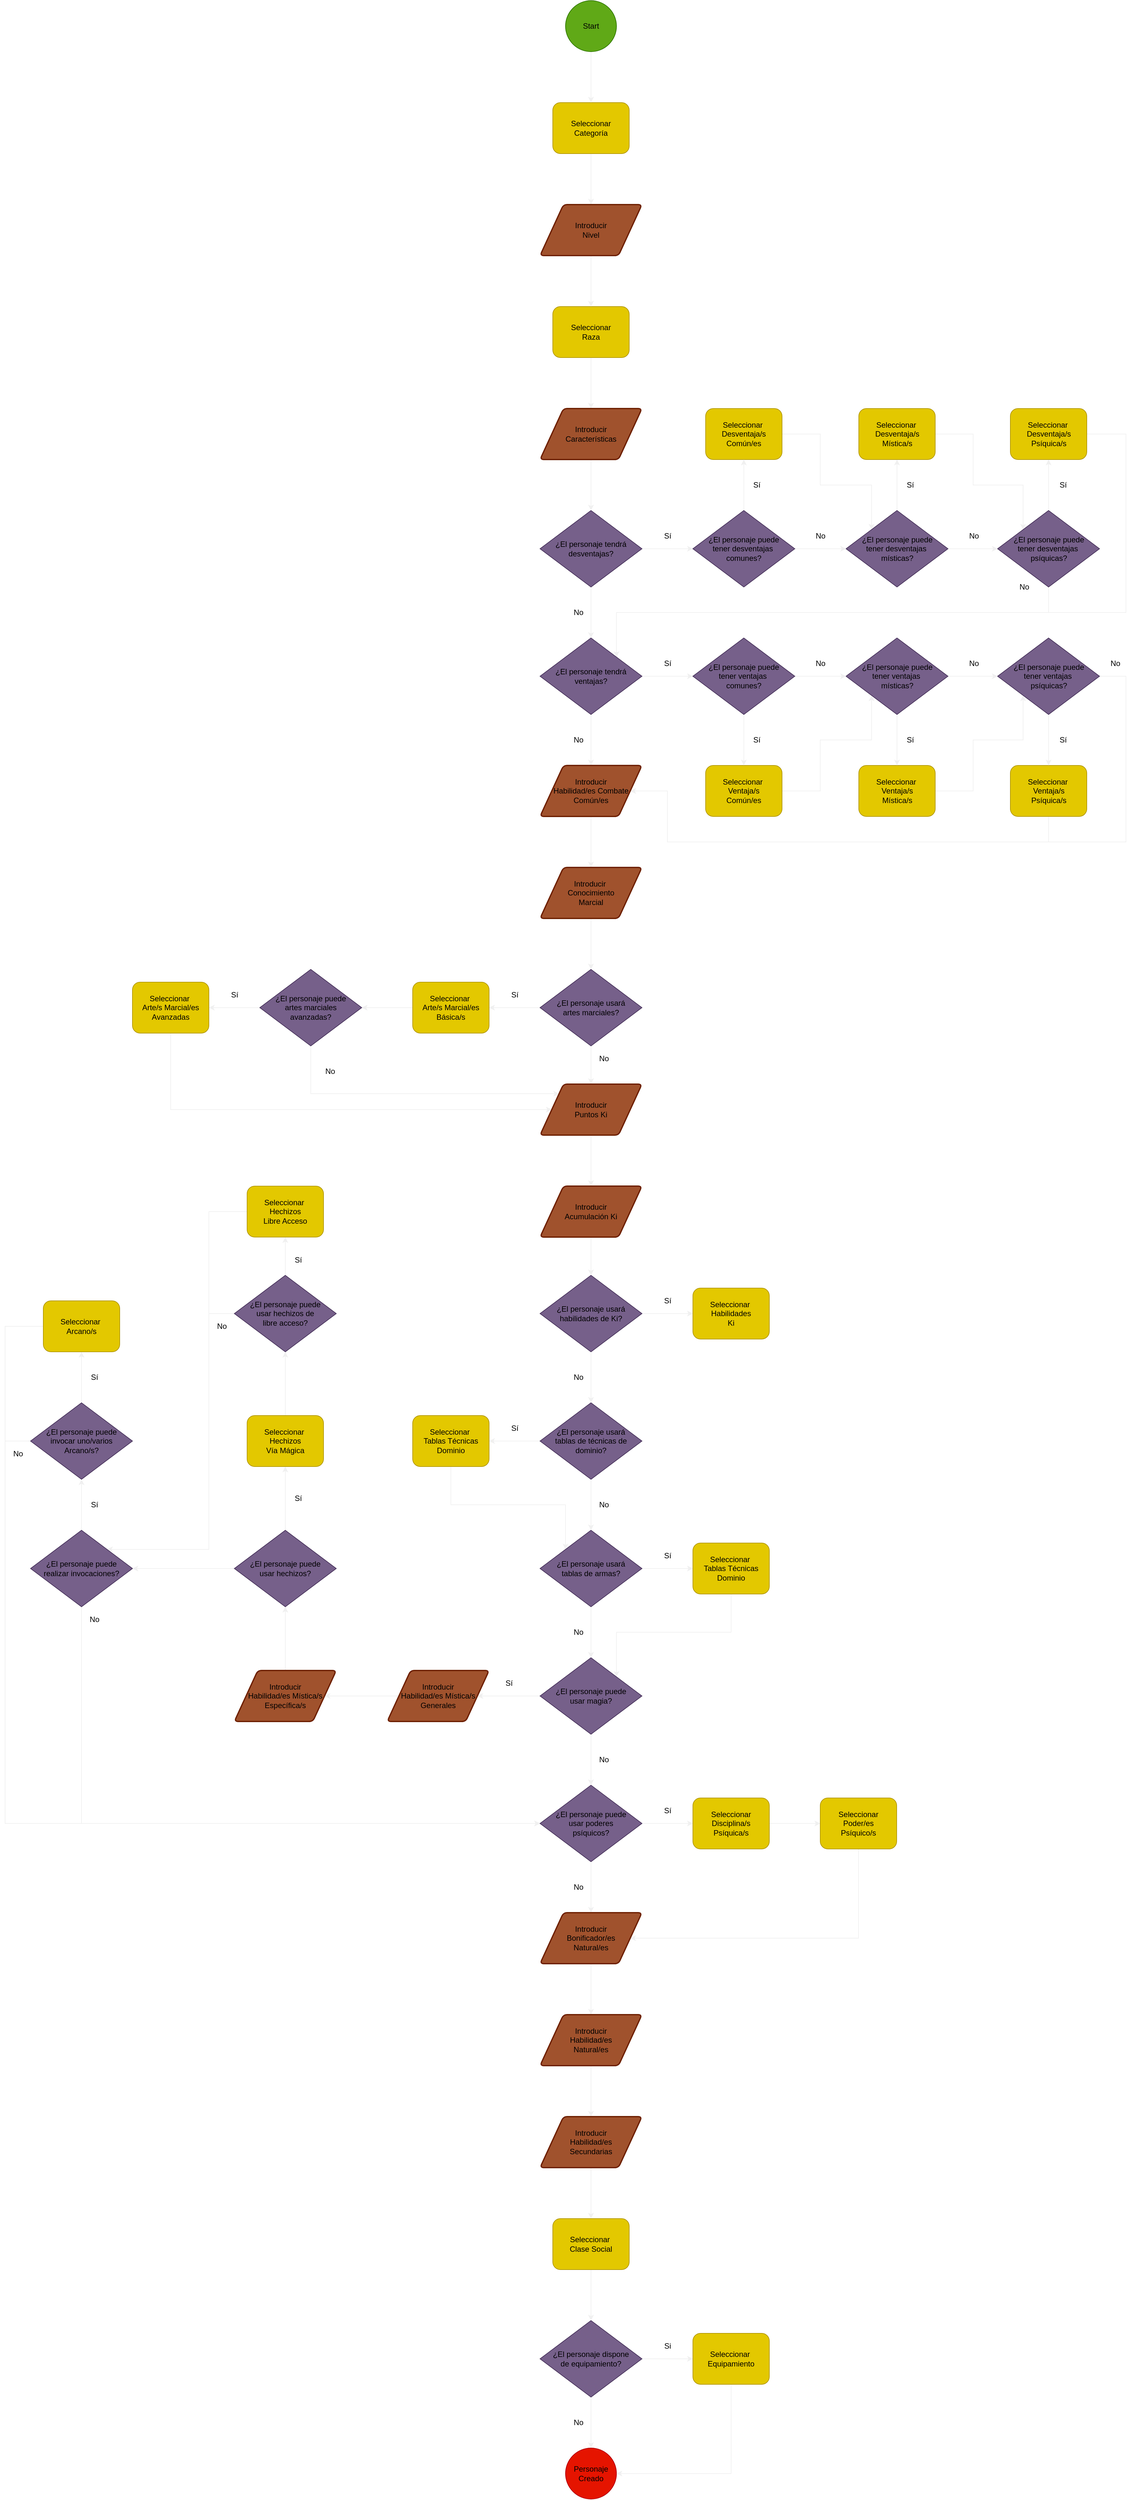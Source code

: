 <mxfile version="13.4.5" type="device"><diagram id="lwoqQ0SBSyUQaxdNrLWt" name="Página-1"><mxGraphModel dx="1185" dy="685" grid="1" gridSize="10" guides="1" tooltips="1" connect="1" arrows="1" fold="1" page="1" pageScale="1" pageWidth="3300" pageHeight="4681" math="0" shadow="0"><root><mxCell id="0"/><mxCell id="1" parent="0"/><mxCell id="J2iOC8GEkFPUIGj1anoJ-208" style="edgeStyle=orthogonalEdgeStyle;rounded=0;orthogonalLoop=1;jettySize=auto;html=1;strokeColor=#F0F0F0;fontSize=12;" edge="1" parent="1" source="J2iOC8GEkFPUIGj1anoJ-2" target="J2iOC8GEkFPUIGj1anoJ-96"><mxGeometry relative="1" as="geometry"/></mxCell><mxCell id="J2iOC8GEkFPUIGj1anoJ-2" value="&lt;font color=&quot;#000000&quot;&gt;Seleccionar&lt;br&gt;Categoría&lt;/font&gt;" style="rounded=1;whiteSpace=wrap;html=1;fillColor=#e3c800;strokeColor=#B09500;fontColor=#ffffff;" vertex="1" parent="1"><mxGeometry x="1850" y="530" width="120" height="80" as="geometry"/></mxCell><mxCell id="J2iOC8GEkFPUIGj1anoJ-210" style="edgeStyle=orthogonalEdgeStyle;rounded=0;orthogonalLoop=1;jettySize=auto;html=1;strokeColor=#F0F0F0;fontSize=12;" edge="1" parent="1" source="J2iOC8GEkFPUIGj1anoJ-5" target="J2iOC8GEkFPUIGj1anoJ-2"><mxGeometry relative="1" as="geometry"/></mxCell><mxCell id="J2iOC8GEkFPUIGj1anoJ-5" value="&lt;font color=&quot;#000000&quot;&gt;Start&lt;/font&gt;" style="ellipse;whiteSpace=wrap;html=1;aspect=fixed;fillColor=#60a917;strokeColor=#2D7600;fontColor=#ffffff;" vertex="1" parent="1"><mxGeometry x="1870" y="370" width="80" height="80" as="geometry"/></mxCell><mxCell id="J2iOC8GEkFPUIGj1anoJ-35" value="No" style="edgeStyle=orthogonalEdgeStyle;rounded=0;orthogonalLoop=1;jettySize=auto;html=1;exitX=0.5;exitY=1;exitDx=0;exitDy=0;entryX=0.5;entryY=0;entryDx=0;entryDy=0;strokeColor=#F0F0F0;fontSize=12;" edge="1" parent="1" source="J2iOC8GEkFPUIGj1anoJ-7" target="J2iOC8GEkFPUIGj1anoJ-33"><mxGeometry y="-20" relative="1" as="geometry"><mxPoint as="offset"/></mxGeometry></mxCell><mxCell id="J2iOC8GEkFPUIGj1anoJ-73" value="Sí" style="edgeStyle=orthogonalEdgeStyle;rounded=0;orthogonalLoop=1;jettySize=auto;html=1;exitX=1;exitY=0.5;exitDx=0;exitDy=0;entryX=0;entryY=0.5;entryDx=0;entryDy=0;strokeColor=#F0F0F0;fontSize=12;" edge="1" parent="1" source="J2iOC8GEkFPUIGj1anoJ-7" target="J2iOC8GEkFPUIGj1anoJ-64"><mxGeometry y="20" relative="1" as="geometry"><mxPoint as="offset"/></mxGeometry></mxCell><mxCell id="J2iOC8GEkFPUIGj1anoJ-7" value="&lt;font color=&quot;#000000&quot;&gt;¿El personaje tendrá&lt;br&gt;desventajas?&lt;/font&gt;" style="rhombus;whiteSpace=wrap;html=1;fillColor=#76608a;strokeColor=#432D57;fontColor=#ffffff;" vertex="1" parent="1"><mxGeometry x="1830" y="1170" width="160" height="120" as="geometry"/></mxCell><mxCell id="J2iOC8GEkFPUIGj1anoJ-206" style="edgeStyle=orthogonalEdgeStyle;rounded=0;orthogonalLoop=1;jettySize=auto;html=1;strokeColor=#F0F0F0;fontSize=12;" edge="1" parent="1" source="J2iOC8GEkFPUIGj1anoJ-8" target="J2iOC8GEkFPUIGj1anoJ-99"><mxGeometry relative="1" as="geometry"/></mxCell><mxCell id="J2iOC8GEkFPUIGj1anoJ-8" value="&lt;font color=&quot;#000000&quot;&gt;Seleccionar&lt;br&gt;Raza&lt;br&gt;&lt;/font&gt;" style="rounded=1;whiteSpace=wrap;html=1;fillColor=#e3c800;strokeColor=#B09500;fontColor=#ffffff;" vertex="1" parent="1"><mxGeometry x="1850" y="850" width="120" height="80" as="geometry"/></mxCell><mxCell id="J2iOC8GEkFPUIGj1anoJ-78" style="edgeStyle=orthogonalEdgeStyle;rounded=0;orthogonalLoop=1;jettySize=auto;html=1;exitX=1;exitY=0.5;exitDx=0;exitDy=0;entryX=0;entryY=0;entryDx=0;entryDy=0;strokeColor=#F0F0F0;fontSize=12;" edge="1" parent="1" source="J2iOC8GEkFPUIGj1anoJ-15" target="J2iOC8GEkFPUIGj1anoJ-19"><mxGeometry relative="1" as="geometry"><Array as="points"><mxPoint x="2270" y="1050"/><mxPoint x="2270" y="1130"/><mxPoint x="2351" y="1130"/></Array></mxGeometry></mxCell><mxCell id="J2iOC8GEkFPUIGj1anoJ-15" value="&lt;font color=&quot;#000000&quot;&gt;Seleccionar&amp;nbsp;&lt;br&gt;Desventaja/s&lt;br&gt;Común/es&lt;br&gt;&lt;/font&gt;" style="rounded=1;whiteSpace=wrap;html=1;fillColor=#e3c800;strokeColor=#B09500;fontColor=#ffffff;" vertex="1" parent="1"><mxGeometry x="2090" y="1010" width="120" height="80" as="geometry"/></mxCell><mxCell id="J2iOC8GEkFPUIGj1anoJ-69" value="No" style="edgeStyle=orthogonalEdgeStyle;rounded=0;orthogonalLoop=1;jettySize=auto;html=1;entryX=0;entryY=0.5;entryDx=0;entryDy=0;strokeColor=#F0F0F0;fontSize=12;" edge="1" parent="1" source="J2iOC8GEkFPUIGj1anoJ-19" target="J2iOC8GEkFPUIGj1anoJ-26"><mxGeometry x="0.013" y="20" relative="1" as="geometry"><mxPoint x="1" as="offset"/></mxGeometry></mxCell><mxCell id="J2iOC8GEkFPUIGj1anoJ-72" value="Sí" style="edgeStyle=orthogonalEdgeStyle;rounded=0;orthogonalLoop=1;jettySize=auto;html=1;exitX=0.5;exitY=0;exitDx=0;exitDy=0;entryX=0.5;entryY=1;entryDx=0;entryDy=0;strokeColor=#F0F0F0;fontSize=12;" edge="1" parent="1" source="J2iOC8GEkFPUIGj1anoJ-19" target="J2iOC8GEkFPUIGj1anoJ-25"><mxGeometry y="-19" relative="1" as="geometry"><mxPoint x="1" as="offset"/></mxGeometry></mxCell><mxCell id="J2iOC8GEkFPUIGj1anoJ-19" value="&lt;font color=&quot;#000000&quot; style=&quot;line-height: 120%&quot;&gt;¿El personaje puede &lt;br&gt;tener desventajas&amp;nbsp;&lt;br&gt;místicas?&lt;br&gt;&lt;/font&gt;" style="rhombus;whiteSpace=wrap;html=1;fillColor=#76608a;strokeColor=#432D57;fontColor=#ffffff;" vertex="1" parent="1"><mxGeometry x="2310.5" y="1170" width="160" height="120" as="geometry"/></mxCell><mxCell id="J2iOC8GEkFPUIGj1anoJ-79" style="edgeStyle=orthogonalEdgeStyle;rounded=0;orthogonalLoop=1;jettySize=auto;html=1;exitX=1;exitY=0.5;exitDx=0;exitDy=0;entryX=0;entryY=0;entryDx=0;entryDy=0;strokeColor=#F0F0F0;fontSize=12;" edge="1" parent="1" source="J2iOC8GEkFPUIGj1anoJ-25" target="J2iOC8GEkFPUIGj1anoJ-26"><mxGeometry relative="1" as="geometry"><Array as="points"><mxPoint x="2510" y="1050"/><mxPoint x="2510" y="1130"/><mxPoint x="2589" y="1130"/></Array></mxGeometry></mxCell><mxCell id="J2iOC8GEkFPUIGj1anoJ-25" value="&lt;font color=&quot;#000000&quot;&gt;Seleccionar&amp;nbsp;&lt;br&gt;Desventaja/s&lt;br&gt;Mística/s&lt;br&gt;&lt;/font&gt;" style="rounded=1;whiteSpace=wrap;html=1;fillColor=#e3c800;strokeColor=#B09500;fontColor=#ffffff;" vertex="1" parent="1"><mxGeometry x="2330.5" y="1010" width="120" height="80" as="geometry"/></mxCell><mxCell id="J2iOC8GEkFPUIGj1anoJ-70" value="No" style="edgeStyle=orthogonalEdgeStyle;rounded=0;orthogonalLoop=1;jettySize=auto;html=1;entryX=1;entryY=0;entryDx=0;entryDy=0;strokeColor=#F0F0F0;fontSize=12;" edge="1" parent="1" source="J2iOC8GEkFPUIGj1anoJ-26" target="J2iOC8GEkFPUIGj1anoJ-33"><mxGeometry x="-0.801" y="-40" relative="1" as="geometry"><Array as="points"><mxPoint x="2629" y="1330"/><mxPoint x="1950" y="1330"/></Array><mxPoint as="offset"/></mxGeometry></mxCell><mxCell id="J2iOC8GEkFPUIGj1anoJ-74" value="Sí" style="edgeStyle=orthogonalEdgeStyle;rounded=0;orthogonalLoop=1;jettySize=auto;html=1;exitX=0.5;exitY=0;exitDx=0;exitDy=0;entryX=0.5;entryY=1;entryDx=0;entryDy=0;strokeColor=#F0F0F0;fontSize=12;" edge="1" parent="1" source="J2iOC8GEkFPUIGj1anoJ-26" target="J2iOC8GEkFPUIGj1anoJ-30"><mxGeometry y="-21" relative="1" as="geometry"><mxPoint x="1" as="offset"/></mxGeometry></mxCell><mxCell id="J2iOC8GEkFPUIGj1anoJ-26" value="&lt;font color=&quot;#000000&quot; style=&quot;line-height: 120%&quot;&gt;¿El personaje puede &lt;br&gt;tener desventajas&amp;nbsp;&lt;br&gt;psíquicas?&lt;br&gt;&lt;/font&gt;" style="rhombus;whiteSpace=wrap;html=1;fillColor=#76608a;strokeColor=#432D57;fontColor=#ffffff;" vertex="1" parent="1"><mxGeometry x="2548.5" y="1170" width="160" height="120" as="geometry"/></mxCell><mxCell id="J2iOC8GEkFPUIGj1anoJ-71" style="edgeStyle=orthogonalEdgeStyle;rounded=0;orthogonalLoop=1;jettySize=auto;html=1;entryX=1;entryY=0;entryDx=0;entryDy=0;strokeColor=#F0F0F0;fontSize=12;" edge="1" parent="1" source="J2iOC8GEkFPUIGj1anoJ-30" target="J2iOC8GEkFPUIGj1anoJ-33"><mxGeometry relative="1" as="geometry"><Array as="points"><mxPoint x="2750" y="1050"/><mxPoint x="2750" y="1330"/><mxPoint x="1950" y="1330"/></Array></mxGeometry></mxCell><mxCell id="J2iOC8GEkFPUIGj1anoJ-30" value="&lt;font color=&quot;#000000&quot;&gt;Seleccionar&amp;nbsp;&lt;br&gt;Desventaja/s&lt;br&gt;Psíquica/s&lt;br&gt;&lt;/font&gt;" style="rounded=1;whiteSpace=wrap;html=1;fillColor=#e3c800;strokeColor=#B09500;fontColor=#ffffff;" vertex="1" parent="1"><mxGeometry x="2568.5" y="1010" width="120" height="80" as="geometry"/></mxCell><mxCell id="J2iOC8GEkFPUIGj1anoJ-80" value="Sí" style="edgeStyle=orthogonalEdgeStyle;rounded=0;orthogonalLoop=1;jettySize=auto;html=1;entryX=0;entryY=0.5;entryDx=0;entryDy=0;strokeColor=#F0F0F0;fontSize=12;" edge="1" parent="1" source="J2iOC8GEkFPUIGj1anoJ-33" target="J2iOC8GEkFPUIGj1anoJ-75"><mxGeometry y="20" relative="1" as="geometry"><mxPoint as="offset"/></mxGeometry></mxCell><mxCell id="J2iOC8GEkFPUIGj1anoJ-125" value="No" style="edgeStyle=orthogonalEdgeStyle;rounded=0;orthogonalLoop=1;jettySize=auto;html=1;strokeColor=#F0F0F0;fontSize=12;" edge="1" parent="1" source="J2iOC8GEkFPUIGj1anoJ-33" target="J2iOC8GEkFPUIGj1anoJ-104"><mxGeometry y="-20" relative="1" as="geometry"><mxPoint as="offset"/></mxGeometry></mxCell><mxCell id="J2iOC8GEkFPUIGj1anoJ-33" value="&lt;font color=&quot;#000000&quot;&gt;¿El personaje tendrá&lt;br&gt;ventajas?&lt;/font&gt;" style="rhombus;whiteSpace=wrap;html=1;fillColor=#76608a;strokeColor=#432D57;fontColor=#ffffff;" vertex="1" parent="1"><mxGeometry x="1830" y="1370" width="160" height="120" as="geometry"/></mxCell><mxCell id="J2iOC8GEkFPUIGj1anoJ-34" style="edgeStyle=orthogonalEdgeStyle;rounded=0;orthogonalLoop=1;jettySize=auto;html=1;exitX=0.5;exitY=1;exitDx=0;exitDy=0;strokeColor=#F0F0F0;fontSize=12;" edge="1" parent="1" source="J2iOC8GEkFPUIGj1anoJ-26" target="J2iOC8GEkFPUIGj1anoJ-26"><mxGeometry relative="1" as="geometry"/></mxCell><mxCell id="J2iOC8GEkFPUIGj1anoJ-84" style="edgeStyle=orthogonalEdgeStyle;rounded=0;orthogonalLoop=1;jettySize=auto;html=1;exitX=1;exitY=0.5;exitDx=0;exitDy=0;entryX=0;entryY=1;entryDx=0;entryDy=0;strokeColor=#F0F0F0;fontSize=12;" edge="1" parent="1" source="J2iOC8GEkFPUIGj1anoJ-42" target="J2iOC8GEkFPUIGj1anoJ-48"><mxGeometry relative="1" as="geometry"><Array as="points"><mxPoint x="2270" y="1610"/><mxPoint x="2270" y="1530"/><mxPoint x="2351" y="1530"/></Array></mxGeometry></mxCell><mxCell id="J2iOC8GEkFPUIGj1anoJ-42" value="&lt;font color=&quot;#000000&quot;&gt;Seleccionar&amp;nbsp;&lt;br&gt;Ventaja/s&lt;br&gt;Común/es&lt;br&gt;&lt;/font&gt;" style="rounded=1;whiteSpace=wrap;html=1;fillColor=#e3c800;strokeColor=#B09500;fontColor=#ffffff;" vertex="1" parent="1"><mxGeometry x="2090" y="1570" width="120" height="80" as="geometry"/></mxCell><mxCell id="J2iOC8GEkFPUIGj1anoJ-87" style="edgeStyle=orthogonalEdgeStyle;rounded=0;orthogonalLoop=1;jettySize=auto;html=1;entryX=0;entryY=1;entryDx=0;entryDy=0;strokeColor=#F0F0F0;fontSize=12;" edge="1" parent="1" source="J2iOC8GEkFPUIGj1anoJ-43" target="J2iOC8GEkFPUIGj1anoJ-51"><mxGeometry relative="1" as="geometry"><Array as="points"><mxPoint x="2510" y="1610"/><mxPoint x="2510" y="1530"/><mxPoint x="2589" y="1530"/></Array></mxGeometry></mxCell><mxCell id="J2iOC8GEkFPUIGj1anoJ-43" value="&lt;font color=&quot;#000000&quot;&gt;Seleccionar&amp;nbsp;&lt;br&gt;Ventaja/s&lt;br&gt;Mística/s&lt;br&gt;&lt;/font&gt;" style="rounded=1;whiteSpace=wrap;html=1;fillColor=#e3c800;strokeColor=#B09500;fontColor=#ffffff;" vertex="1" parent="1"><mxGeometry x="2330.5" y="1570" width="120" height="80" as="geometry"/></mxCell><mxCell id="J2iOC8GEkFPUIGj1anoJ-124" style="edgeStyle=orthogonalEdgeStyle;rounded=0;orthogonalLoop=1;jettySize=auto;html=1;exitX=0.5;exitY=1;exitDx=0;exitDy=0;strokeColor=#F0F0F0;fontSize=12;" edge="1" parent="1" source="J2iOC8GEkFPUIGj1anoJ-44" target="J2iOC8GEkFPUIGj1anoJ-104"><mxGeometry relative="1" as="geometry"><Array as="points"><mxPoint x="2629" y="1690"/><mxPoint x="2030" y="1690"/><mxPoint x="2030" y="1610"/></Array></mxGeometry></mxCell><mxCell id="J2iOC8GEkFPUIGj1anoJ-44" value="&lt;font color=&quot;#000000&quot;&gt;Seleccionar&amp;nbsp;&lt;br&gt;Ventaja/s&lt;br&gt;Psíquica/s&lt;br&gt;&lt;/font&gt;" style="rounded=1;whiteSpace=wrap;html=1;fillColor=#e3c800;strokeColor=#B09500;fontColor=#ffffff;" vertex="1" parent="1"><mxGeometry x="2568.5" y="1570" width="120" height="80" as="geometry"/></mxCell><mxCell id="J2iOC8GEkFPUIGj1anoJ-83" value="No" style="edgeStyle=orthogonalEdgeStyle;rounded=0;orthogonalLoop=1;jettySize=auto;html=1;strokeColor=#F0F0F0;fontSize=12;" edge="1" parent="1" source="J2iOC8GEkFPUIGj1anoJ-48" target="J2iOC8GEkFPUIGj1anoJ-51"><mxGeometry x="0.013" y="20" relative="1" as="geometry"><mxPoint x="1" as="offset"/></mxGeometry></mxCell><mxCell id="J2iOC8GEkFPUIGj1anoJ-85" value="Sí" style="edgeStyle=orthogonalEdgeStyle;rounded=0;orthogonalLoop=1;jettySize=auto;html=1;exitX=0.5;exitY=1;exitDx=0;exitDy=0;strokeColor=#F0F0F0;fontSize=12;" edge="1" parent="1" source="J2iOC8GEkFPUIGj1anoJ-48" target="J2iOC8GEkFPUIGj1anoJ-43"><mxGeometry y="20" relative="1" as="geometry"><mxPoint as="offset"/></mxGeometry></mxCell><mxCell id="J2iOC8GEkFPUIGj1anoJ-48" value="&lt;font color=&quot;#000000&quot; style=&quot;line-height: 120%&quot;&gt;¿El personaje puede &lt;br&gt;tener ventajas&amp;nbsp;&lt;br&gt;místicas?&lt;br&gt;&lt;/font&gt;" style="rhombus;whiteSpace=wrap;html=1;fillColor=#76608a;strokeColor=#432D57;fontColor=#ffffff;" vertex="1" parent="1"><mxGeometry x="2310.5" y="1370" width="160" height="120" as="geometry"/></mxCell><mxCell id="J2iOC8GEkFPUIGj1anoJ-86" value="Sí" style="edgeStyle=orthogonalEdgeStyle;rounded=0;orthogonalLoop=1;jettySize=auto;html=1;exitX=0.5;exitY=1;exitDx=0;exitDy=0;entryX=0.5;entryY=0;entryDx=0;entryDy=0;strokeColor=#F0F0F0;fontSize=12;" edge="1" parent="1" source="J2iOC8GEkFPUIGj1anoJ-51" target="J2iOC8GEkFPUIGj1anoJ-44"><mxGeometry y="22" relative="1" as="geometry"><mxPoint as="offset"/></mxGeometry></mxCell><mxCell id="J2iOC8GEkFPUIGj1anoJ-121" value="No" style="edgeStyle=orthogonalEdgeStyle;rounded=0;orthogonalLoop=1;jettySize=auto;html=1;exitX=1;exitY=0.5;exitDx=0;exitDy=0;strokeColor=#F0F0F0;fontSize=12;" edge="1" parent="1" source="J2iOC8GEkFPUIGj1anoJ-51" target="J2iOC8GEkFPUIGj1anoJ-104"><mxGeometry x="-0.96" y="20" relative="1" as="geometry"><Array as="points"><mxPoint x="2750" y="1430"/><mxPoint x="2750" y="1690"/><mxPoint x="2030" y="1690"/><mxPoint x="2030" y="1610"/></Array><mxPoint x="1" as="offset"/></mxGeometry></mxCell><mxCell id="J2iOC8GEkFPUIGj1anoJ-51" value="&lt;font color=&quot;#000000&quot; style=&quot;line-height: 120%&quot;&gt;¿El personaje puede &lt;br&gt;tener ventajas&amp;nbsp;&lt;br&gt;psíquicas?&lt;br&gt;&lt;/font&gt;" style="rhombus;whiteSpace=wrap;html=1;fillColor=#76608a;strokeColor=#432D57;fontColor=#ffffff;" vertex="1" parent="1"><mxGeometry x="2548.5" y="1370" width="160" height="120" as="geometry"/></mxCell><mxCell id="J2iOC8GEkFPUIGj1anoJ-53" style="edgeStyle=orthogonalEdgeStyle;rounded=0;orthogonalLoop=1;jettySize=auto;html=1;exitX=0.5;exitY=1;exitDx=0;exitDy=0;strokeColor=#F0F0F0;fontSize=12;" edge="1" parent="1" source="J2iOC8GEkFPUIGj1anoJ-51" target="J2iOC8GEkFPUIGj1anoJ-51"><mxGeometry relative="1" as="geometry"/></mxCell><mxCell id="J2iOC8GEkFPUIGj1anoJ-76" value="No" style="edgeStyle=orthogonalEdgeStyle;rounded=0;orthogonalLoop=1;jettySize=auto;html=1;exitX=1;exitY=0.5;exitDx=0;exitDy=0;strokeColor=#F0F0F0;fontSize=12;" edge="1" parent="1" source="J2iOC8GEkFPUIGj1anoJ-64" target="J2iOC8GEkFPUIGj1anoJ-19"><mxGeometry x="-0.006" y="20" relative="1" as="geometry"><mxPoint x="2310" y="1230" as="targetPoint"/><mxPoint as="offset"/></mxGeometry></mxCell><mxCell id="J2iOC8GEkFPUIGj1anoJ-77" value="Sí" style="edgeStyle=orthogonalEdgeStyle;rounded=0;orthogonalLoop=1;jettySize=auto;html=1;exitX=0.5;exitY=0;exitDx=0;exitDy=0;strokeColor=#F0F0F0;fontSize=12;" edge="1" parent="1" source="J2iOC8GEkFPUIGj1anoJ-64" target="J2iOC8GEkFPUIGj1anoJ-15"><mxGeometry y="-20" relative="1" as="geometry"><mxPoint as="offset"/></mxGeometry></mxCell><mxCell id="J2iOC8GEkFPUIGj1anoJ-64" value="&lt;font color=&quot;#000000&quot; style=&quot;line-height: 120%&quot;&gt;¿El personaje puede &lt;br&gt;tener desventajas&amp;nbsp;&lt;br&gt;comunes?&lt;br&gt;&lt;/font&gt;" style="rhombus;whiteSpace=wrap;html=1;fillColor=#76608a;strokeColor=#432D57;fontColor=#ffffff;" vertex="1" parent="1"><mxGeometry x="2070" y="1170" width="160" height="120" as="geometry"/></mxCell><mxCell id="J2iOC8GEkFPUIGj1anoJ-81" value="Sí" style="edgeStyle=orthogonalEdgeStyle;rounded=0;orthogonalLoop=1;jettySize=auto;html=1;exitX=0.5;exitY=1;exitDx=0;exitDy=0;strokeColor=#F0F0F0;fontSize=12;" edge="1" parent="1" source="J2iOC8GEkFPUIGj1anoJ-75" target="J2iOC8GEkFPUIGj1anoJ-42"><mxGeometry y="20" relative="1" as="geometry"><mxPoint as="offset"/></mxGeometry></mxCell><mxCell id="J2iOC8GEkFPUIGj1anoJ-82" value="No" style="edgeStyle=orthogonalEdgeStyle;rounded=0;orthogonalLoop=1;jettySize=auto;html=1;exitX=1;exitY=0.5;exitDx=0;exitDy=0;strokeColor=#F0F0F0;fontSize=12;" edge="1" parent="1" source="J2iOC8GEkFPUIGj1anoJ-75" target="J2iOC8GEkFPUIGj1anoJ-48"><mxGeometry x="-0.006" y="20" relative="1" as="geometry"><mxPoint as="offset"/></mxGeometry></mxCell><mxCell id="J2iOC8GEkFPUIGj1anoJ-75" value="&lt;font color=&quot;#000000&quot; style=&quot;line-height: 120%&quot;&gt;¿El personaje puede &lt;br&gt;tener ventajas&amp;nbsp;&lt;br&gt;comunes?&lt;br&gt;&lt;/font&gt;" style="rhombus;whiteSpace=wrap;html=1;fillColor=#76608a;strokeColor=#432D57;fontColor=#ffffff;" vertex="1" parent="1"><mxGeometry x="2070" y="1370" width="160" height="120" as="geometry"/></mxCell><mxCell id="J2iOC8GEkFPUIGj1anoJ-209" style="edgeStyle=orthogonalEdgeStyle;rounded=0;orthogonalLoop=1;jettySize=auto;html=1;strokeColor=#F0F0F0;fontSize=12;" edge="1" parent="1" source="J2iOC8GEkFPUIGj1anoJ-96" target="J2iOC8GEkFPUIGj1anoJ-8"><mxGeometry relative="1" as="geometry"/></mxCell><mxCell id="J2iOC8GEkFPUIGj1anoJ-96" value="&lt;font color=&quot;#000000&quot;&gt;Introducir&lt;br&gt;Nivel&lt;/font&gt;" style="shape=parallelogram;html=1;strokeWidth=2;perimeter=parallelogramPerimeter;whiteSpace=wrap;rounded=1;arcSize=12;size=0.23;fillColor=#a0522d;strokeColor=#6D1F00;fontColor=#ffffff;" vertex="1" parent="1"><mxGeometry x="1830" y="690" width="160" height="80" as="geometry"/></mxCell><mxCell id="J2iOC8GEkFPUIGj1anoJ-204" style="edgeStyle=orthogonalEdgeStyle;rounded=0;orthogonalLoop=1;jettySize=auto;html=1;strokeColor=#F0F0F0;fontSize=12;" edge="1" parent="1" source="J2iOC8GEkFPUIGj1anoJ-99" target="J2iOC8GEkFPUIGj1anoJ-7"><mxGeometry relative="1" as="geometry"/></mxCell><mxCell id="J2iOC8GEkFPUIGj1anoJ-99" value="&lt;font color=&quot;#000000&quot;&gt;Introducir&lt;br&gt;Características&lt;br&gt;&lt;/font&gt;" style="shape=parallelogram;html=1;strokeWidth=2;perimeter=parallelogramPerimeter;whiteSpace=wrap;rounded=1;arcSize=12;size=0.23;fillColor=#a0522d;strokeColor=#6D1F00;fontColor=#ffffff;" vertex="1" parent="1"><mxGeometry x="1830" y="1010" width="160" height="80" as="geometry"/></mxCell><mxCell id="J2iOC8GEkFPUIGj1anoJ-107" style="edgeStyle=orthogonalEdgeStyle;rounded=0;orthogonalLoop=1;jettySize=auto;html=1;strokeColor=#F0F0F0;fontSize=12;" edge="1" parent="1" source="J2iOC8GEkFPUIGj1anoJ-104" target="J2iOC8GEkFPUIGj1anoJ-106"><mxGeometry relative="1" as="geometry"/></mxCell><mxCell id="J2iOC8GEkFPUIGj1anoJ-104" value="&lt;font color=&quot;#000000&quot;&gt;Introducir&lt;br&gt;Habilidad/es Combate&lt;br&gt;Común/es&lt;br&gt;&lt;/font&gt;" style="shape=parallelogram;html=1;strokeWidth=2;perimeter=parallelogramPerimeter;whiteSpace=wrap;rounded=1;arcSize=12;size=0.23;fillColor=#a0522d;strokeColor=#6D1F00;fontColor=#ffffff;" vertex="1" parent="1"><mxGeometry x="1830" y="1570" width="160" height="80" as="geometry"/></mxCell><mxCell id="J2iOC8GEkFPUIGj1anoJ-109" style="edgeStyle=orthogonalEdgeStyle;rounded=0;orthogonalLoop=1;jettySize=auto;html=1;entryX=0.5;entryY=0;entryDx=0;entryDy=0;strokeColor=#F0F0F0;fontSize=12;" edge="1" parent="1" source="J2iOC8GEkFPUIGj1anoJ-106" target="J2iOC8GEkFPUIGj1anoJ-108"><mxGeometry relative="1" as="geometry"/></mxCell><mxCell id="J2iOC8GEkFPUIGj1anoJ-106" value="&lt;font color=&quot;#000000&quot;&gt;Introducir&amp;nbsp;&lt;br&gt;Conocimiento &lt;br&gt;Marcial&lt;br&gt;&lt;/font&gt;" style="shape=parallelogram;html=1;strokeWidth=2;perimeter=parallelogramPerimeter;whiteSpace=wrap;rounded=1;arcSize=12;size=0.23;fillColor=#a0522d;strokeColor=#6D1F00;fontColor=#ffffff;" vertex="1" parent="1"><mxGeometry x="1830" y="1730" width="160" height="80" as="geometry"/></mxCell><mxCell id="J2iOC8GEkFPUIGj1anoJ-111" value="Sí" style="edgeStyle=orthogonalEdgeStyle;rounded=0;orthogonalLoop=1;jettySize=auto;html=1;strokeColor=#F0F0F0;fontSize=12;" edge="1" parent="1" source="J2iOC8GEkFPUIGj1anoJ-108" target="J2iOC8GEkFPUIGj1anoJ-110"><mxGeometry y="-20" relative="1" as="geometry"><mxPoint as="offset"/></mxGeometry></mxCell><mxCell id="J2iOC8GEkFPUIGj1anoJ-119" value="No" style="edgeStyle=orthogonalEdgeStyle;rounded=0;orthogonalLoop=1;jettySize=auto;html=1;exitX=0.5;exitY=1;exitDx=0;exitDy=0;strokeColor=#F0F0F0;fontSize=12;" edge="1" parent="1" source="J2iOC8GEkFPUIGj1anoJ-108" target="J2iOC8GEkFPUIGj1anoJ-126"><mxGeometry x="-0.333" y="20" relative="1" as="geometry"><mxPoint x="1910" y="2090" as="targetPoint"/><mxPoint as="offset"/></mxGeometry></mxCell><mxCell id="J2iOC8GEkFPUIGj1anoJ-108" value="&lt;font color=&quot;#000000&quot;&gt;¿El personaje usará&lt;br&gt;artes marciales?&lt;/font&gt;" style="rhombus;whiteSpace=wrap;html=1;fillColor=#76608a;strokeColor=#432D57;fontColor=#ffffff;" vertex="1" parent="1"><mxGeometry x="1830" y="1890" width="160" height="120" as="geometry"/></mxCell><mxCell id="J2iOC8GEkFPUIGj1anoJ-113" style="edgeStyle=orthogonalEdgeStyle;rounded=0;orthogonalLoop=1;jettySize=auto;html=1;strokeColor=#F0F0F0;fontSize=12;" edge="1" parent="1" source="J2iOC8GEkFPUIGj1anoJ-110" target="J2iOC8GEkFPUIGj1anoJ-112"><mxGeometry relative="1" as="geometry"/></mxCell><mxCell id="J2iOC8GEkFPUIGj1anoJ-110" value="&lt;font color=&quot;#000000&quot;&gt;Seleccionar&amp;nbsp;&lt;br&gt;Arte/s Marcial/es&lt;br&gt;Básica/s&lt;br&gt;&lt;/font&gt;" style="rounded=1;whiteSpace=wrap;html=1;fillColor=#e3c800;strokeColor=#B09500;fontColor=#ffffff;" vertex="1" parent="1"><mxGeometry x="1630" y="1910" width="120" height="80" as="geometry"/></mxCell><mxCell id="J2iOC8GEkFPUIGj1anoJ-115" value="Sí" style="edgeStyle=orthogonalEdgeStyle;rounded=0;orthogonalLoop=1;jettySize=auto;html=1;exitX=0;exitY=0.5;exitDx=0;exitDy=0;strokeColor=#F0F0F0;fontSize=12;" edge="1" parent="1" source="J2iOC8GEkFPUIGj1anoJ-112" target="J2iOC8GEkFPUIGj1anoJ-114"><mxGeometry y="-20" relative="1" as="geometry"><mxPoint as="offset"/></mxGeometry></mxCell><mxCell id="J2iOC8GEkFPUIGj1anoJ-127" value="No" style="edgeStyle=orthogonalEdgeStyle;rounded=0;orthogonalLoop=1;jettySize=auto;html=1;entryX=0;entryY=0;entryDx=0;entryDy=0;strokeColor=#F0F0F0;fontSize=12;" edge="1" parent="1" source="J2iOC8GEkFPUIGj1anoJ-112" target="J2iOC8GEkFPUIGj1anoJ-126"><mxGeometry x="-0.828" y="30" relative="1" as="geometry"><Array as="points"><mxPoint x="1470" y="2085"/></Array><mxPoint as="offset"/></mxGeometry></mxCell><mxCell id="J2iOC8GEkFPUIGj1anoJ-112" value="&lt;font color=&quot;#000000&quot;&gt;¿El personaje puede&lt;br&gt;artes marciales &lt;br&gt;avanzadas?&lt;/font&gt;" style="rhombus;whiteSpace=wrap;html=1;fillColor=#76608a;strokeColor=#432D57;fontColor=#ffffff;" vertex="1" parent="1"><mxGeometry x="1390" y="1890" width="160" height="120" as="geometry"/></mxCell><mxCell id="J2iOC8GEkFPUIGj1anoJ-117" style="edgeStyle=orthogonalEdgeStyle;rounded=0;orthogonalLoop=1;jettySize=auto;html=1;strokeColor=#F0F0F0;fontSize=12;" edge="1" parent="1" source="J2iOC8GEkFPUIGj1anoJ-114" target="J2iOC8GEkFPUIGj1anoJ-126"><mxGeometry relative="1" as="geometry"><mxPoint x="1830" y="2150" as="targetPoint"/><Array as="points"><mxPoint x="1250" y="2110"/></Array></mxGeometry></mxCell><mxCell id="J2iOC8GEkFPUIGj1anoJ-114" value="&lt;font color=&quot;#000000&quot;&gt;Seleccionar&amp;nbsp;&lt;br&gt;Arte/s Marcial/es&lt;br&gt;Avanzadas&lt;br&gt;&lt;/font&gt;" style="rounded=1;whiteSpace=wrap;html=1;fillColor=#e3c800;strokeColor=#B09500;fontColor=#ffffff;" vertex="1" parent="1"><mxGeometry x="1190" y="1910" width="120" height="80" as="geometry"/></mxCell><mxCell id="J2iOC8GEkFPUIGj1anoJ-129" style="edgeStyle=orthogonalEdgeStyle;rounded=0;orthogonalLoop=1;jettySize=auto;html=1;strokeColor=#F0F0F0;fontSize=12;" edge="1" parent="1" source="J2iOC8GEkFPUIGj1anoJ-126" target="J2iOC8GEkFPUIGj1anoJ-128"><mxGeometry relative="1" as="geometry"/></mxCell><mxCell id="J2iOC8GEkFPUIGj1anoJ-126" value="&lt;font color=&quot;#000000&quot;&gt;Introducir &lt;br&gt;Puntos Ki&lt;br&gt;&lt;/font&gt;" style="shape=parallelogram;html=1;strokeWidth=2;perimeter=parallelogramPerimeter;whiteSpace=wrap;rounded=1;arcSize=12;size=0.23;fillColor=#a0522d;strokeColor=#6D1F00;fontColor=#ffffff;" vertex="1" parent="1"><mxGeometry x="1830" y="2070" width="160" height="80" as="geometry"/></mxCell><mxCell id="J2iOC8GEkFPUIGj1anoJ-131" style="edgeStyle=orthogonalEdgeStyle;rounded=0;orthogonalLoop=1;jettySize=auto;html=1;strokeColor=#F0F0F0;fontSize=12;" edge="1" parent="1" source="J2iOC8GEkFPUIGj1anoJ-128" target="J2iOC8GEkFPUIGj1anoJ-130"><mxGeometry relative="1" as="geometry"/></mxCell><mxCell id="J2iOC8GEkFPUIGj1anoJ-128" value="&lt;font color=&quot;#000000&quot;&gt;Introducir &lt;br&gt;Acumulación Ki&lt;br&gt;&lt;/font&gt;" style="shape=parallelogram;html=1;strokeWidth=2;perimeter=parallelogramPerimeter;whiteSpace=wrap;rounded=1;arcSize=12;size=0.23;fillColor=#a0522d;strokeColor=#6D1F00;fontColor=#ffffff;" vertex="1" parent="1"><mxGeometry x="1830" y="2230" width="160" height="80" as="geometry"/></mxCell><mxCell id="J2iOC8GEkFPUIGj1anoJ-133" value="Sí" style="edgeStyle=orthogonalEdgeStyle;rounded=0;orthogonalLoop=1;jettySize=auto;html=1;strokeColor=#F0F0F0;fontSize=12;" edge="1" parent="1" source="J2iOC8GEkFPUIGj1anoJ-130" target="J2iOC8GEkFPUIGj1anoJ-132"><mxGeometry y="20" relative="1" as="geometry"><mxPoint as="offset"/></mxGeometry></mxCell><mxCell id="J2iOC8GEkFPUIGj1anoJ-135" value="No" style="edgeStyle=orthogonalEdgeStyle;rounded=0;orthogonalLoop=1;jettySize=auto;html=1;exitX=0.5;exitY=1;exitDx=0;exitDy=0;strokeColor=#F0F0F0;fontSize=12;" edge="1" parent="1" source="J2iOC8GEkFPUIGj1anoJ-130" target="J2iOC8GEkFPUIGj1anoJ-134"><mxGeometry y="-20" relative="1" as="geometry"><mxPoint as="offset"/></mxGeometry></mxCell><mxCell id="J2iOC8GEkFPUIGj1anoJ-130" value="&lt;font color=&quot;#000000&quot;&gt;¿El personaje usará&lt;br&gt;habilidades de Ki?&lt;/font&gt;" style="rhombus;whiteSpace=wrap;html=1;fillColor=#76608a;strokeColor=#432D57;fontColor=#ffffff;" vertex="1" parent="1"><mxGeometry x="1830" y="2370" width="160" height="120" as="geometry"/></mxCell><mxCell id="J2iOC8GEkFPUIGj1anoJ-132" value="&lt;font color=&quot;#000000&quot;&gt;Seleccionar&amp;nbsp;&lt;br&gt;Habilidades&lt;br&gt;Ki&lt;br&gt;&lt;/font&gt;" style="rounded=1;whiteSpace=wrap;html=1;fillColor=#e3c800;strokeColor=#B09500;fontColor=#ffffff;" vertex="1" parent="1"><mxGeometry x="2070" y="2390" width="120" height="80" as="geometry"/></mxCell><mxCell id="J2iOC8GEkFPUIGj1anoJ-138" value="Sí" style="edgeStyle=orthogonalEdgeStyle;rounded=0;orthogonalLoop=1;jettySize=auto;html=1;exitX=0;exitY=0.5;exitDx=0;exitDy=0;strokeColor=#F0F0F0;fontSize=12;" edge="1" parent="1" source="J2iOC8GEkFPUIGj1anoJ-134" target="J2iOC8GEkFPUIGj1anoJ-137"><mxGeometry y="-20" relative="1" as="geometry"><mxPoint as="offset"/></mxGeometry></mxCell><mxCell id="J2iOC8GEkFPUIGj1anoJ-142" style="edgeStyle=orthogonalEdgeStyle;rounded=0;orthogonalLoop=1;jettySize=auto;html=1;strokeColor=#F0F0F0;fontSize=12;" edge="1" parent="1" source="J2iOC8GEkFPUIGj1anoJ-134" target="J2iOC8GEkFPUIGj1anoJ-141"><mxGeometry relative="1" as="geometry"/></mxCell><mxCell id="J2iOC8GEkFPUIGj1anoJ-146" value="No" style="edgeLabel;html=1;align=center;verticalAlign=middle;resizable=0;points=[];fontSize=12;" vertex="1" connectable="0" parent="J2iOC8GEkFPUIGj1anoJ-142"><mxGeometry x="-0.25" y="1" relative="1" as="geometry"><mxPoint x="19" y="10" as="offset"/></mxGeometry></mxCell><mxCell id="J2iOC8GEkFPUIGj1anoJ-134" value="&lt;font color=&quot;#000000&quot;&gt;¿El personaje usará&lt;br&gt;tablas de técnicas de dominio?&lt;/font&gt;" style="rhombus;whiteSpace=wrap;html=1;fillColor=#76608a;strokeColor=#432D57;fontColor=#ffffff;" vertex="1" parent="1"><mxGeometry x="1830" y="2570" width="160" height="120" as="geometry"/></mxCell><mxCell id="J2iOC8GEkFPUIGj1anoJ-145" style="edgeStyle=orthogonalEdgeStyle;rounded=0;orthogonalLoop=1;jettySize=auto;html=1;strokeColor=#F0F0F0;fontSize=12;" edge="1" parent="1" source="J2iOC8GEkFPUIGj1anoJ-137" target="J2iOC8GEkFPUIGj1anoJ-141"><mxGeometry relative="1" as="geometry"><Array as="points"><mxPoint x="1690" y="2730"/><mxPoint x="1870" y="2730"/></Array></mxGeometry></mxCell><mxCell id="J2iOC8GEkFPUIGj1anoJ-137" value="&lt;font color=&quot;#000000&quot;&gt;Seleccionar&amp;nbsp;&lt;br&gt;Tablas Técnicas&lt;br&gt;Dominio&lt;br&gt;&lt;/font&gt;" style="rounded=1;whiteSpace=wrap;html=1;fillColor=#e3c800;strokeColor=#B09500;fontColor=#ffffff;" vertex="1" parent="1"><mxGeometry x="1630" y="2590" width="120" height="80" as="geometry"/></mxCell><mxCell id="J2iOC8GEkFPUIGj1anoJ-144" value="Sí" style="edgeStyle=orthogonalEdgeStyle;rounded=0;orthogonalLoop=1;jettySize=auto;html=1;strokeColor=#F0F0F0;fontSize=12;" edge="1" parent="1" source="J2iOC8GEkFPUIGj1anoJ-141" target="J2iOC8GEkFPUIGj1anoJ-143"><mxGeometry y="20" relative="1" as="geometry"><mxPoint as="offset"/></mxGeometry></mxCell><mxCell id="J2iOC8GEkFPUIGj1anoJ-148" value="No" style="edgeStyle=orthogonalEdgeStyle;rounded=0;orthogonalLoop=1;jettySize=auto;html=1;strokeColor=#F0F0F0;fontSize=12;" edge="1" parent="1" source="J2iOC8GEkFPUIGj1anoJ-141" target="J2iOC8GEkFPUIGj1anoJ-147"><mxGeometry y="-20" relative="1" as="geometry"><mxPoint as="offset"/></mxGeometry></mxCell><mxCell id="J2iOC8GEkFPUIGj1anoJ-141" value="&lt;font color=&quot;#000000&quot;&gt;¿El personaje usará&lt;br&gt;tablas de armas?&lt;/font&gt;" style="rhombus;whiteSpace=wrap;html=1;fillColor=#76608a;strokeColor=#432D57;fontColor=#ffffff;" vertex="1" parent="1"><mxGeometry x="1830" y="2770" width="160" height="120" as="geometry"/></mxCell><mxCell id="J2iOC8GEkFPUIGj1anoJ-149" style="edgeStyle=orthogonalEdgeStyle;rounded=0;orthogonalLoop=1;jettySize=auto;html=1;entryX=1;entryY=0;entryDx=0;entryDy=0;strokeColor=#F0F0F0;fontSize=12;" edge="1" parent="1" source="J2iOC8GEkFPUIGj1anoJ-143" target="J2iOC8GEkFPUIGj1anoJ-147"><mxGeometry relative="1" as="geometry"><Array as="points"><mxPoint x="2130" y="2930"/><mxPoint x="1950" y="2930"/></Array></mxGeometry></mxCell><mxCell id="J2iOC8GEkFPUIGj1anoJ-143" value="&lt;font color=&quot;#000000&quot;&gt;Seleccionar&amp;nbsp;&lt;br&gt;Tablas Técnicas&lt;br&gt;Dominio&lt;br&gt;&lt;/font&gt;" style="rounded=1;whiteSpace=wrap;html=1;fillColor=#e3c800;strokeColor=#B09500;fontColor=#ffffff;" vertex="1" parent="1"><mxGeometry x="2070" y="2790" width="120" height="80" as="geometry"/></mxCell><mxCell id="J2iOC8GEkFPUIGj1anoJ-152" value="Sí" style="edgeStyle=orthogonalEdgeStyle;rounded=0;orthogonalLoop=1;jettySize=auto;html=1;exitX=0;exitY=0.5;exitDx=0;exitDy=0;strokeColor=#F0F0F0;fontSize=12;" edge="1" parent="1" source="J2iOC8GEkFPUIGj1anoJ-147" target="J2iOC8GEkFPUIGj1anoJ-153"><mxGeometry y="-20" relative="1" as="geometry"><mxPoint x="1750" y="3030" as="targetPoint"/><mxPoint as="offset"/></mxGeometry></mxCell><mxCell id="J2iOC8GEkFPUIGj1anoJ-178" value="No" style="edgeStyle=orthogonalEdgeStyle;rounded=0;orthogonalLoop=1;jettySize=auto;html=1;exitX=0.5;exitY=1;exitDx=0;exitDy=0;strokeColor=#F0F0F0;fontSize=12;" edge="1" parent="1" source="J2iOC8GEkFPUIGj1anoJ-147" target="J2iOC8GEkFPUIGj1anoJ-177"><mxGeometry x="-0.008" y="20" relative="1" as="geometry"><mxPoint as="offset"/></mxGeometry></mxCell><mxCell id="J2iOC8GEkFPUIGj1anoJ-147" value="&lt;font color=&quot;#000000&quot;&gt;¿El personaje puede&lt;br&gt;usar magia?&lt;/font&gt;" style="rhombus;whiteSpace=wrap;html=1;fillColor=#76608a;strokeColor=#432D57;fontColor=#ffffff;" vertex="1" parent="1"><mxGeometry x="1830" y="2970" width="160" height="120" as="geometry"/></mxCell><mxCell id="J2iOC8GEkFPUIGj1anoJ-155" style="edgeStyle=orthogonalEdgeStyle;rounded=0;orthogonalLoop=1;jettySize=auto;html=1;strokeColor=#F0F0F0;fontSize=12;" edge="1" parent="1" source="J2iOC8GEkFPUIGj1anoJ-153" target="J2iOC8GEkFPUIGj1anoJ-154"><mxGeometry relative="1" as="geometry"/></mxCell><mxCell id="J2iOC8GEkFPUIGj1anoJ-153" value="&lt;font color=&quot;#000000&quot;&gt;Introducir &lt;br&gt;Habilidad/es Mística/s&lt;br&gt;Generales&lt;br&gt;&lt;/font&gt;" style="shape=parallelogram;html=1;strokeWidth=2;perimeter=parallelogramPerimeter;whiteSpace=wrap;rounded=1;arcSize=12;size=0.23;fillColor=#a0522d;strokeColor=#6D1F00;fontColor=#ffffff;" vertex="1" parent="1"><mxGeometry x="1590" y="2990" width="160" height="80" as="geometry"/></mxCell><mxCell id="J2iOC8GEkFPUIGj1anoJ-160" style="edgeStyle=orthogonalEdgeStyle;rounded=0;orthogonalLoop=1;jettySize=auto;html=1;strokeColor=#F0F0F0;fontSize=12;" edge="1" parent="1" source="J2iOC8GEkFPUIGj1anoJ-154" target="J2iOC8GEkFPUIGj1anoJ-156"><mxGeometry relative="1" as="geometry"/></mxCell><mxCell id="J2iOC8GEkFPUIGj1anoJ-154" value="&lt;font color=&quot;#000000&quot;&gt;Introducir &lt;br&gt;Habilidad/es Mística/s&lt;br&gt;Específica/s&lt;br&gt;&lt;/font&gt;" style="shape=parallelogram;html=1;strokeWidth=2;perimeter=parallelogramPerimeter;whiteSpace=wrap;rounded=1;arcSize=12;size=0.23;fillColor=#a0522d;strokeColor=#6D1F00;fontColor=#ffffff;" vertex="1" parent="1"><mxGeometry x="1350" y="2990" width="160" height="80" as="geometry"/></mxCell><mxCell id="J2iOC8GEkFPUIGj1anoJ-165" value="Sí" style="edgeStyle=orthogonalEdgeStyle;rounded=0;orthogonalLoop=1;jettySize=auto;html=1;strokeColor=#F0F0F0;fontSize=12;" edge="1" parent="1" source="J2iOC8GEkFPUIGj1anoJ-156" target="J2iOC8GEkFPUIGj1anoJ-162"><mxGeometry y="-20" relative="1" as="geometry"><mxPoint as="offset"/></mxGeometry></mxCell><mxCell id="J2iOC8GEkFPUIGj1anoJ-169" style="edgeStyle=orthogonalEdgeStyle;rounded=0;orthogonalLoop=1;jettySize=auto;html=1;strokeColor=#F0F0F0;fontSize=12;" edge="1" parent="1" source="J2iOC8GEkFPUIGj1anoJ-156" target="J2iOC8GEkFPUIGj1anoJ-168"><mxGeometry relative="1" as="geometry"/></mxCell><mxCell id="J2iOC8GEkFPUIGj1anoJ-156" value="&lt;font color=&quot;#000000&quot;&gt;¿El personaje puede&lt;br&gt;usar hechizos?&lt;/font&gt;" style="rhombus;whiteSpace=wrap;html=1;fillColor=#76608a;strokeColor=#432D57;fontColor=#ffffff;" vertex="1" parent="1"><mxGeometry x="1350" y="2770" width="160" height="120" as="geometry"/></mxCell><mxCell id="J2iOC8GEkFPUIGj1anoJ-164" style="edgeStyle=orthogonalEdgeStyle;rounded=0;orthogonalLoop=1;jettySize=auto;html=1;strokeColor=#F0F0F0;fontSize=12;" edge="1" parent="1" source="J2iOC8GEkFPUIGj1anoJ-162" target="J2iOC8GEkFPUIGj1anoJ-163"><mxGeometry relative="1" as="geometry"/></mxCell><mxCell id="J2iOC8GEkFPUIGj1anoJ-162" value="&lt;font color=&quot;#000000&quot;&gt;Seleccionar&amp;nbsp;&lt;br&gt;Hechizos&lt;br&gt;Vía Mágica&lt;br&gt;&lt;/font&gt;" style="rounded=1;whiteSpace=wrap;html=1;fillColor=#e3c800;strokeColor=#B09500;fontColor=#ffffff;" vertex="1" parent="1"><mxGeometry x="1370" y="2590" width="120" height="80" as="geometry"/></mxCell><mxCell id="J2iOC8GEkFPUIGj1anoJ-167" value="Sí" style="edgeStyle=orthogonalEdgeStyle;rounded=0;orthogonalLoop=1;jettySize=auto;html=1;strokeColor=#F0F0F0;fontSize=12;" edge="1" parent="1" source="J2iOC8GEkFPUIGj1anoJ-163" target="J2iOC8GEkFPUIGj1anoJ-166"><mxGeometry x="-0.2" y="-20" relative="1" as="geometry"><Array as="points"><mxPoint x="1430" y="2390"/><mxPoint x="1430" y="2390"/></Array><mxPoint as="offset"/></mxGeometry></mxCell><mxCell id="J2iOC8GEkFPUIGj1anoJ-170" value="No" style="edgeStyle=orthogonalEdgeStyle;rounded=0;orthogonalLoop=1;jettySize=auto;html=1;entryX=1;entryY=0;entryDx=0;entryDy=0;strokeColor=#F0F0F0;fontSize=12;" edge="1" parent="1" source="J2iOC8GEkFPUIGj1anoJ-163" target="J2iOC8GEkFPUIGj1anoJ-168"><mxGeometry x="-0.789" y="20" relative="1" as="geometry"><Array as="points"><mxPoint x="1310" y="2430"/><mxPoint x="1310" y="2800"/></Array><mxPoint as="offset"/></mxGeometry></mxCell><mxCell id="J2iOC8GEkFPUIGj1anoJ-163" value="&lt;font color=&quot;#000000&quot;&gt;¿El personaje puede&lt;br&gt;usar hechizos de&lt;br&gt;libre acceso?&lt;/font&gt;" style="rhombus;whiteSpace=wrap;html=1;fillColor=#76608a;strokeColor=#432D57;fontColor=#ffffff;" vertex="1" parent="1"><mxGeometry x="1350" y="2370" width="160" height="120" as="geometry"/></mxCell><mxCell id="J2iOC8GEkFPUIGj1anoJ-171" style="edgeStyle=orthogonalEdgeStyle;rounded=0;orthogonalLoop=1;jettySize=auto;html=1;entryX=1;entryY=0;entryDx=0;entryDy=0;strokeColor=#F0F0F0;fontSize=12;" edge="1" parent="1" source="J2iOC8GEkFPUIGj1anoJ-166" target="J2iOC8GEkFPUIGj1anoJ-168"><mxGeometry relative="1" as="geometry"><Array as="points"><mxPoint x="1310" y="2270"/><mxPoint x="1310" y="2800"/></Array></mxGeometry></mxCell><mxCell id="J2iOC8GEkFPUIGj1anoJ-166" value="&lt;font color=&quot;#000000&quot;&gt;Seleccionar&amp;nbsp;&lt;br&gt;Hechizos&lt;br&gt;Libre Acceso&lt;br&gt;&lt;/font&gt;" style="rounded=1;whiteSpace=wrap;html=1;fillColor=#e3c800;strokeColor=#B09500;fontColor=#ffffff;" vertex="1" parent="1"><mxGeometry x="1370" y="2230" width="120" height="80" as="geometry"/></mxCell><mxCell id="J2iOC8GEkFPUIGj1anoJ-174" value="Sí" style="edgeStyle=orthogonalEdgeStyle;rounded=0;orthogonalLoop=1;jettySize=auto;html=1;strokeColor=#F0F0F0;fontSize=12;" edge="1" parent="1" source="J2iOC8GEkFPUIGj1anoJ-168" target="J2iOC8GEkFPUIGj1anoJ-173"><mxGeometry y="-20" relative="1" as="geometry"><mxPoint as="offset"/></mxGeometry></mxCell><mxCell id="J2iOC8GEkFPUIGj1anoJ-179" value="No" style="edgeStyle=orthogonalEdgeStyle;rounded=0;orthogonalLoop=1;jettySize=auto;html=1;strokeColor=#F0F0F0;fontSize=12;" edge="1" parent="1" source="J2iOC8GEkFPUIGj1anoJ-168" target="J2iOC8GEkFPUIGj1anoJ-177"><mxGeometry x="-0.321" y="320" relative="1" as="geometry"><Array as="points"><mxPoint x="1110" y="3230"/></Array><mxPoint as="offset"/></mxGeometry></mxCell><mxCell id="J2iOC8GEkFPUIGj1anoJ-168" value="&lt;font color=&quot;#000000&quot;&gt;¿El personaje puede&lt;br&gt;realizar invocaciones?&lt;/font&gt;" style="rhombus;whiteSpace=wrap;html=1;fillColor=#76608a;strokeColor=#432D57;fontColor=#ffffff;" vertex="1" parent="1"><mxGeometry x="1030" y="2770" width="160" height="120" as="geometry"/></mxCell><mxCell id="J2iOC8GEkFPUIGj1anoJ-176" value="Sí" style="edgeStyle=orthogonalEdgeStyle;rounded=0;orthogonalLoop=1;jettySize=auto;html=1;strokeColor=#F0F0F0;fontSize=12;" edge="1" parent="1" source="J2iOC8GEkFPUIGj1anoJ-173" target="J2iOC8GEkFPUIGj1anoJ-175"><mxGeometry y="-20" relative="1" as="geometry"><mxPoint as="offset"/></mxGeometry></mxCell><mxCell id="J2iOC8GEkFPUIGj1anoJ-180" value="No" style="edgeStyle=orthogonalEdgeStyle;rounded=0;orthogonalLoop=1;jettySize=auto;html=1;exitX=0;exitY=0.5;exitDx=0;exitDy=0;strokeColor=#F0F0F0;fontSize=12;" edge="1" parent="1" source="J2iOC8GEkFPUIGj1anoJ-173" target="J2iOC8GEkFPUIGj1anoJ-177"><mxGeometry x="-0.919" y="20" relative="1" as="geometry"><Array as="points"><mxPoint x="990" y="2630"/><mxPoint x="990" y="3230"/></Array><mxPoint as="offset"/></mxGeometry></mxCell><mxCell id="J2iOC8GEkFPUIGj1anoJ-173" value="&lt;font color=&quot;#000000&quot;&gt;¿El personaje puede&lt;br&gt;invocar uno/varios&lt;br&gt;Arcano/s?&lt;/font&gt;" style="rhombus;whiteSpace=wrap;html=1;fillColor=#76608a;strokeColor=#432D57;fontColor=#ffffff;" vertex="1" parent="1"><mxGeometry x="1030" y="2570" width="160" height="120" as="geometry"/></mxCell><mxCell id="J2iOC8GEkFPUIGj1anoJ-182" style="edgeStyle=orthogonalEdgeStyle;rounded=0;orthogonalLoop=1;jettySize=auto;html=1;strokeColor=#F0F0F0;fontSize=12;" edge="1" parent="1" source="J2iOC8GEkFPUIGj1anoJ-175" target="J2iOC8GEkFPUIGj1anoJ-177"><mxGeometry relative="1" as="geometry"><Array as="points"><mxPoint x="990" y="2450"/><mxPoint x="990" y="3230"/></Array></mxGeometry></mxCell><mxCell id="J2iOC8GEkFPUIGj1anoJ-175" value="&lt;font color=&quot;#000000&quot;&gt;Seleccionar&amp;nbsp;&lt;br&gt;Arcano/s&lt;br&gt;&lt;/font&gt;" style="rounded=1;whiteSpace=wrap;html=1;fillColor=#e3c800;strokeColor=#B09500;fontColor=#ffffff;" vertex="1" parent="1"><mxGeometry x="1050" y="2410" width="120" height="80" as="geometry"/></mxCell><mxCell id="J2iOC8GEkFPUIGj1anoJ-184" value="Sí" style="edgeStyle=orthogonalEdgeStyle;rounded=0;orthogonalLoop=1;jettySize=auto;html=1;strokeColor=#F0F0F0;fontSize=12;" edge="1" parent="1" source="J2iOC8GEkFPUIGj1anoJ-177" target="J2iOC8GEkFPUIGj1anoJ-183"><mxGeometry y="20" relative="1" as="geometry"><mxPoint as="offset"/></mxGeometry></mxCell><mxCell id="J2iOC8GEkFPUIGj1anoJ-189" value="No" style="edgeStyle=orthogonalEdgeStyle;rounded=0;orthogonalLoop=1;jettySize=auto;html=1;strokeColor=#F0F0F0;fontSize=12;" edge="1" parent="1" source="J2iOC8GEkFPUIGj1anoJ-177" target="J2iOC8GEkFPUIGj1anoJ-187"><mxGeometry y="-20" relative="1" as="geometry"><mxPoint as="offset"/></mxGeometry></mxCell><mxCell id="J2iOC8GEkFPUIGj1anoJ-177" value="&lt;font color=&quot;#000000&quot;&gt;¿El personaje puede&lt;br&gt;usar poderes&lt;br&gt;psíquicos?&lt;/font&gt;" style="rhombus;whiteSpace=wrap;html=1;fillColor=#76608a;strokeColor=#432D57;fontColor=#ffffff;" vertex="1" parent="1"><mxGeometry x="1830" y="3170" width="160" height="120" as="geometry"/></mxCell><mxCell id="J2iOC8GEkFPUIGj1anoJ-186" style="edgeStyle=orthogonalEdgeStyle;rounded=0;orthogonalLoop=1;jettySize=auto;html=1;strokeColor=#F0F0F0;fontSize=12;" edge="1" parent="1" source="J2iOC8GEkFPUIGj1anoJ-183" target="J2iOC8GEkFPUIGj1anoJ-185"><mxGeometry relative="1" as="geometry"/></mxCell><mxCell id="J2iOC8GEkFPUIGj1anoJ-183" value="&lt;font color=&quot;#000000&quot;&gt;Seleccionar&lt;br&gt;Disciplina/s&lt;br&gt;Psíquica/s&lt;br&gt;&lt;/font&gt;" style="rounded=1;whiteSpace=wrap;html=1;fillColor=#e3c800;strokeColor=#B09500;fontColor=#ffffff;" vertex="1" parent="1"><mxGeometry x="2070" y="3190" width="120" height="80" as="geometry"/></mxCell><mxCell id="J2iOC8GEkFPUIGj1anoJ-190" style="edgeStyle=orthogonalEdgeStyle;rounded=0;orthogonalLoop=1;jettySize=auto;html=1;entryX=1;entryY=0.5;entryDx=0;entryDy=0;strokeColor=#F0F0F0;fontSize=12;" edge="1" parent="1" source="J2iOC8GEkFPUIGj1anoJ-185" target="J2iOC8GEkFPUIGj1anoJ-187"><mxGeometry relative="1" as="geometry"><Array as="points"><mxPoint x="2330" y="3410"/></Array></mxGeometry></mxCell><mxCell id="J2iOC8GEkFPUIGj1anoJ-185" value="&lt;font color=&quot;#000000&quot;&gt;Seleccionar&lt;br&gt;Poder/es&lt;br&gt;Psíquico/s&lt;br&gt;&lt;/font&gt;" style="rounded=1;whiteSpace=wrap;html=1;fillColor=#e3c800;strokeColor=#B09500;fontColor=#ffffff;" vertex="1" parent="1"><mxGeometry x="2270" y="3190" width="120" height="80" as="geometry"/></mxCell><mxCell id="J2iOC8GEkFPUIGj1anoJ-192" style="edgeStyle=orthogonalEdgeStyle;rounded=0;orthogonalLoop=1;jettySize=auto;html=1;strokeColor=#F0F0F0;fontSize=12;" edge="1" parent="1" source="J2iOC8GEkFPUIGj1anoJ-187" target="J2iOC8GEkFPUIGj1anoJ-191"><mxGeometry relative="1" as="geometry"/></mxCell><mxCell id="J2iOC8GEkFPUIGj1anoJ-187" value="&lt;font color=&quot;#000000&quot;&gt;Introducir &lt;br&gt;Bonificador/es&lt;br&gt;Natural/es&lt;br&gt;&lt;/font&gt;" style="shape=parallelogram;html=1;strokeWidth=2;perimeter=parallelogramPerimeter;whiteSpace=wrap;rounded=1;arcSize=12;size=0.23;fillColor=#a0522d;strokeColor=#6D1F00;fontColor=#ffffff;" vertex="1" parent="1"><mxGeometry x="1830" y="3370" width="160" height="80" as="geometry"/></mxCell><mxCell id="J2iOC8GEkFPUIGj1anoJ-194" style="edgeStyle=orthogonalEdgeStyle;rounded=0;orthogonalLoop=1;jettySize=auto;html=1;strokeColor=#F0F0F0;fontSize=12;" edge="1" parent="1" source="J2iOC8GEkFPUIGj1anoJ-191" target="J2iOC8GEkFPUIGj1anoJ-193"><mxGeometry relative="1" as="geometry"/></mxCell><mxCell id="J2iOC8GEkFPUIGj1anoJ-191" value="&lt;font color=&quot;#000000&quot;&gt;Introducir&lt;br&gt;Habilidad/es&lt;br&gt;Natural/es&lt;br&gt;&lt;/font&gt;" style="shape=parallelogram;html=1;strokeWidth=2;perimeter=parallelogramPerimeter;whiteSpace=wrap;rounded=1;arcSize=12;size=0.23;fillColor=#a0522d;strokeColor=#6D1F00;fontColor=#ffffff;" vertex="1" parent="1"><mxGeometry x="1830" y="3530" width="160" height="80" as="geometry"/></mxCell><mxCell id="J2iOC8GEkFPUIGj1anoJ-196" style="edgeStyle=orthogonalEdgeStyle;rounded=0;orthogonalLoop=1;jettySize=auto;html=1;strokeColor=#F0F0F0;fontSize=12;" edge="1" parent="1" source="J2iOC8GEkFPUIGj1anoJ-193" target="J2iOC8GEkFPUIGj1anoJ-195"><mxGeometry relative="1" as="geometry"/></mxCell><mxCell id="J2iOC8GEkFPUIGj1anoJ-193" value="&lt;font color=&quot;#000000&quot;&gt;Introducir&lt;br&gt;Habilidad/es&lt;br&gt;Secundarias&lt;br&gt;&lt;/font&gt;" style="shape=parallelogram;html=1;strokeWidth=2;perimeter=parallelogramPerimeter;whiteSpace=wrap;rounded=1;arcSize=12;size=0.23;fillColor=#a0522d;strokeColor=#6D1F00;fontColor=#ffffff;" vertex="1" parent="1"><mxGeometry x="1830" y="3690" width="160" height="80" as="geometry"/></mxCell><mxCell id="J2iOC8GEkFPUIGj1anoJ-198" style="edgeStyle=orthogonalEdgeStyle;rounded=0;orthogonalLoop=1;jettySize=auto;html=1;strokeColor=#F0F0F0;fontSize=12;" edge="1" parent="1" source="J2iOC8GEkFPUIGj1anoJ-195" target="J2iOC8GEkFPUIGj1anoJ-197"><mxGeometry relative="1" as="geometry"/></mxCell><mxCell id="J2iOC8GEkFPUIGj1anoJ-195" value="&lt;font color=&quot;#000000&quot;&gt;Seleccionar&amp;nbsp;&lt;br&gt;Clase Social&lt;br&gt;&lt;/font&gt;" style="rounded=1;whiteSpace=wrap;html=1;fillColor=#e3c800;strokeColor=#B09500;fontColor=#ffffff;" vertex="1" parent="1"><mxGeometry x="1850" y="3850" width="120" height="80" as="geometry"/></mxCell><mxCell id="J2iOC8GEkFPUIGj1anoJ-200" value="No" style="edgeStyle=orthogonalEdgeStyle;rounded=0;orthogonalLoop=1;jettySize=auto;html=1;strokeColor=#F0F0F0;fontSize=12;" edge="1" parent="1" source="J2iOC8GEkFPUIGj1anoJ-197" target="J2iOC8GEkFPUIGj1anoJ-199"><mxGeometry y="-20" relative="1" as="geometry"><mxPoint as="offset"/></mxGeometry></mxCell><mxCell id="J2iOC8GEkFPUIGj1anoJ-202" value="Si" style="edgeStyle=orthogonalEdgeStyle;rounded=0;orthogonalLoop=1;jettySize=auto;html=1;strokeColor=#F0F0F0;fontSize=12;" edge="1" parent="1" source="J2iOC8GEkFPUIGj1anoJ-197" target="J2iOC8GEkFPUIGj1anoJ-201"><mxGeometry y="20" relative="1" as="geometry"><mxPoint as="offset"/></mxGeometry></mxCell><mxCell id="J2iOC8GEkFPUIGj1anoJ-197" value="&lt;font color=&quot;#000000&quot;&gt;¿El personaje dispone &lt;br&gt;de equipamiento?&lt;/font&gt;" style="rhombus;whiteSpace=wrap;html=1;fillColor=#76608a;strokeColor=#432D57;fontColor=#ffffff;" vertex="1" parent="1"><mxGeometry x="1830" y="4010" width="160" height="120" as="geometry"/></mxCell><mxCell id="J2iOC8GEkFPUIGj1anoJ-199" value="&lt;font color=&quot;#000000&quot;&gt;Personaje&lt;br&gt;Creado&lt;/font&gt;" style="ellipse;whiteSpace=wrap;html=1;aspect=fixed;fontSize=12;fillColor=#e51400;strokeColor=#B20000;fontColor=#ffffff;" vertex="1" parent="1"><mxGeometry x="1870" y="4210" width="80" height="80" as="geometry"/></mxCell><mxCell id="J2iOC8GEkFPUIGj1anoJ-203" style="edgeStyle=orthogonalEdgeStyle;rounded=0;orthogonalLoop=1;jettySize=auto;html=1;strokeColor=#F0F0F0;fontSize=12;" edge="1" parent="1" source="J2iOC8GEkFPUIGj1anoJ-201" target="J2iOC8GEkFPUIGj1anoJ-199"><mxGeometry relative="1" as="geometry"><Array as="points"><mxPoint x="2130" y="4250"/></Array></mxGeometry></mxCell><mxCell id="J2iOC8GEkFPUIGj1anoJ-201" value="&lt;font color=&quot;#000000&quot;&gt;Seleccionar&amp;nbsp;&lt;br&gt;Equipamiento&lt;br&gt;&lt;/font&gt;" style="rounded=1;whiteSpace=wrap;html=1;fillColor=#e3c800;strokeColor=#B09500;fontColor=#ffffff;" vertex="1" parent="1"><mxGeometry x="2070" y="4030" width="120" height="80" as="geometry"/></mxCell></root></mxGraphModel></diagram></mxfile>